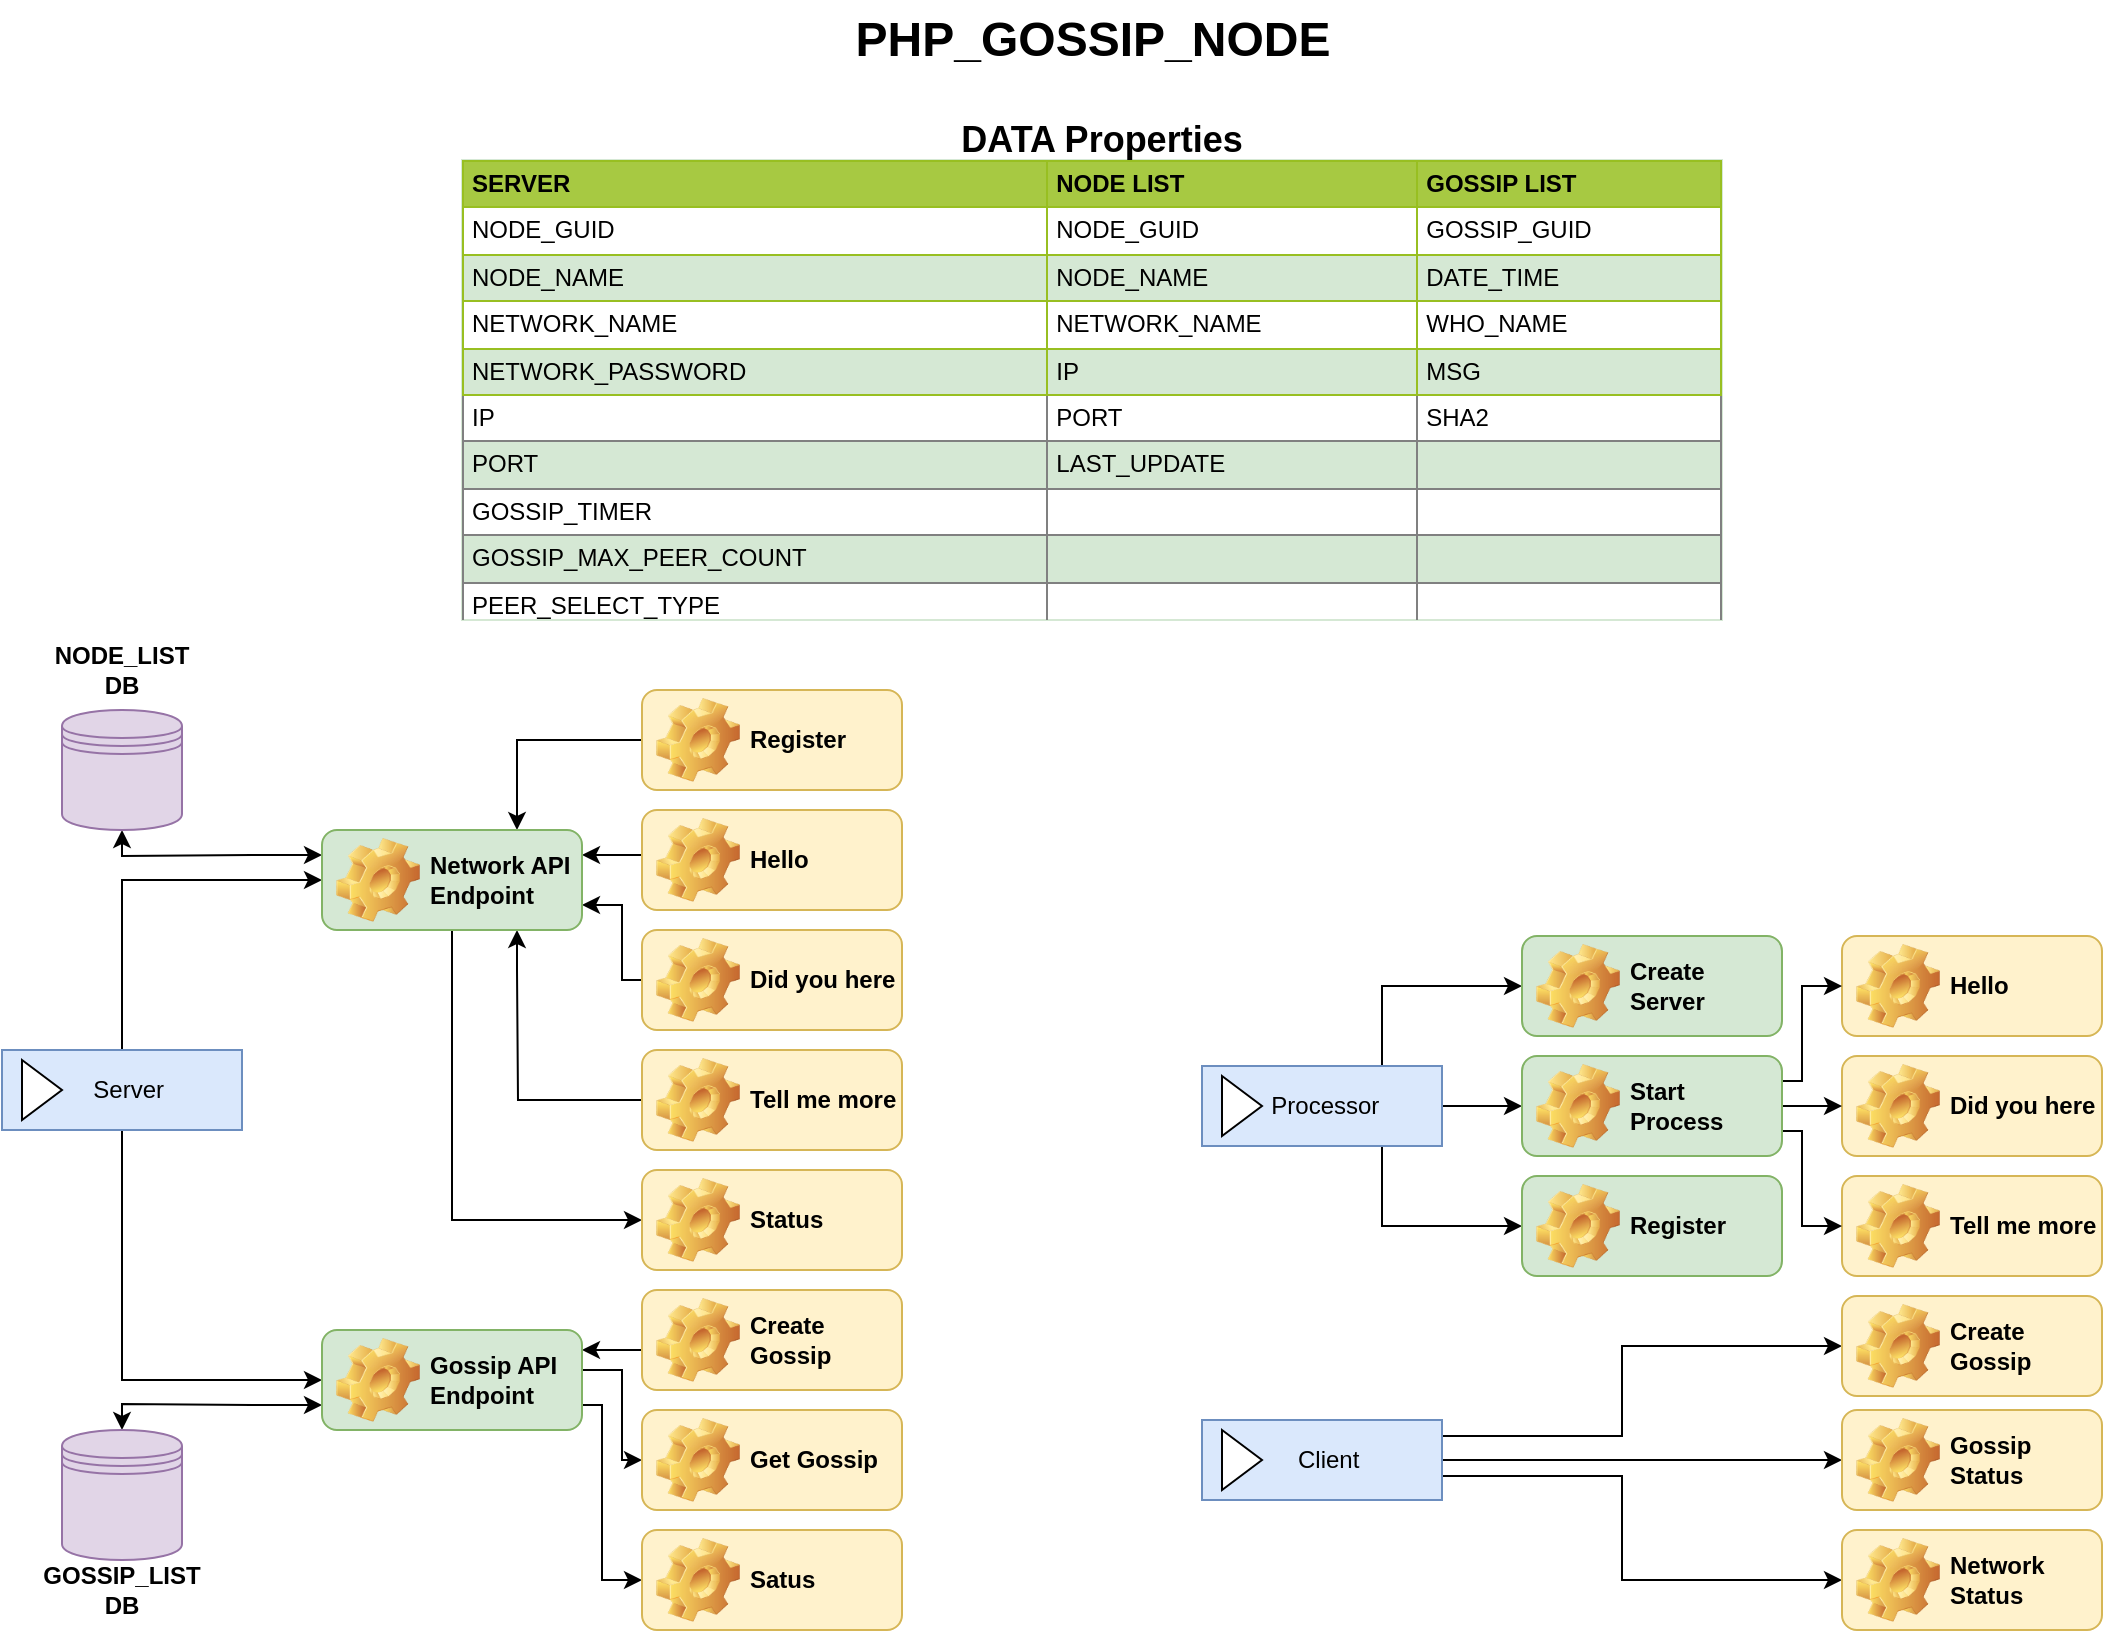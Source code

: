 <mxfile version="13.4.1" type="device"><diagram id="6a731a19-8d31-9384-78a2-239565b7b9f0" name="Components"><mxGraphModel dx="1483" dy="783" grid="1" gridSize="10" guides="1" tooltips="1" connect="1" arrows="1" fold="1" page="1" pageScale="1" pageWidth="1169" pageHeight="827" background="#ffffff" math="0" shadow="0"><root><mxCell id="0"/><mxCell id="1" parent="0"/><mxCell id="JoIbhUUOo_dGKzluci6w-68" style="edgeStyle=orthogonalEdgeStyle;rounded=0;orthogonalLoop=1;jettySize=auto;html=1;entryX=0;entryY=0.5;entryDx=0;entryDy=0;startArrow=classic;startFill=1;endArrow=none;endFill=0;exitX=0.75;exitY=0;exitDx=0;exitDy=0;" parent="1" source="nBnxH9FN7XLwwxTJIrSU-13" target="JoIbhUUOo_dGKzluci6w-67" edge="1"><mxGeometry relative="1" as="geometry"><Array as="points"><mxPoint x="298" y="380"/></Array><mxPoint x="340" y="425" as="sourcePoint"/></mxGeometry></mxCell><mxCell id="JoIbhUUOo_dGKzluci6w-85" style="edgeStyle=orthogonalEdgeStyle;rounded=0;orthogonalLoop=1;jettySize=auto;html=1;exitX=1;exitY=0.25;exitDx=0;exitDy=0;entryX=0;entryY=0.5;entryDx=0;entryDy=0;startArrow=classic;startFill=1;endArrow=none;endFill=0;" parent="1" source="nBnxH9FN7XLwwxTJIrSU-13" target="JoIbhUUOo_dGKzluci6w-79" edge="1"><mxGeometry relative="1" as="geometry"><Array as="points"><mxPoint x="360" y="438"/><mxPoint x="360" y="440"/></Array><mxPoint x="340" y="440" as="sourcePoint"/></mxGeometry></mxCell><mxCell id="JoIbhUUOo_dGKzluci6w-90" style="edgeStyle=orthogonalEdgeStyle;rounded=0;orthogonalLoop=1;jettySize=auto;html=1;exitX=1;exitY=0.75;exitDx=0;exitDy=0;entryX=0;entryY=0.5;entryDx=0;entryDy=0;startArrow=classic;startFill=1;endArrow=none;endFill=0;" parent="1" source="nBnxH9FN7XLwwxTJIrSU-13" target="JoIbhUUOo_dGKzluci6w-83" edge="1"><mxGeometry relative="1" as="geometry"><Array as="points"><mxPoint x="350" y="463"/><mxPoint x="350" y="500"/></Array><mxPoint x="340" y="455" as="sourcePoint"/></mxGeometry></mxCell><mxCell id="JoIbhUUOo_dGKzluci6w-92" style="edgeStyle=orthogonalEdgeStyle;rounded=0;orthogonalLoop=1;jettySize=auto;html=1;exitX=0.75;exitY=1;exitDx=0;exitDy=0;entryX=0;entryY=0.5;entryDx=0;entryDy=0;startArrow=classic;startFill=1;endArrow=none;endFill=0;" parent="1" source="nBnxH9FN7XLwwxTJIrSU-13" target="JoIbhUUOo_dGKzluci6w-91" edge="1"><mxGeometry relative="1" as="geometry"><Array as="points"><mxPoint x="298" y="495"/><mxPoint x="298" y="495"/><mxPoint x="298" y="560"/></Array><mxPoint x="340" y="470" as="sourcePoint"/></mxGeometry></mxCell><mxCell id="JoIbhUUOo_dGKzluci6w-65" style="edgeStyle=orthogonalEdgeStyle;rounded=0;orthogonalLoop=1;jettySize=auto;html=1;entryX=0;entryY=0.5;entryDx=0;entryDy=0;" parent="1" source="JoIbhUUOo_dGKzluci6w-63" target="nBnxH9FN7XLwwxTJIrSU-13" edge="1"><mxGeometry relative="1" as="geometry"><Array as="points"><mxPoint x="100" y="450"/></Array><mxPoint x="160" y="445" as="targetPoint"/></mxGeometry></mxCell><mxCell id="nBnxH9FN7XLwwxTJIrSU-15" style="edgeStyle=orthogonalEdgeStyle;rounded=0;orthogonalLoop=1;jettySize=auto;html=1;entryX=0;entryY=0.5;entryDx=0;entryDy=0;" parent="1" source="JoIbhUUOo_dGKzluci6w-63" target="nBnxH9FN7XLwwxTJIrSU-14" edge="1"><mxGeometry relative="1" as="geometry"><Array as="points"><mxPoint x="100" y="700"/></Array></mxGeometry></mxCell><mxCell id="JoIbhUUOo_dGKzluci6w-63" value="&amp;nbsp; Server" style="html=1;whiteSpace=wrap;container=1;recursiveResize=0;collapsible=0;fillColor=#dae8fc;strokeColor=#6c8ebf;" parent="1" vertex="1"><mxGeometry x="40" y="535" width="120" height="40" as="geometry"/></mxCell><mxCell id="JoIbhUUOo_dGKzluci6w-64" value="" style="triangle;html=1;whiteSpace=wrap;" parent="JoIbhUUOo_dGKzluci6w-63" vertex="1"><mxGeometry x="10" y="5" width="20" height="30" as="geometry"/></mxCell><mxCell id="JoIbhUUOo_dGKzluci6w-67" value="Register" style="label;whiteSpace=wrap;html=1;image=img/clipart/Gear_128x128.png;fillColor=#fff2cc;strokeColor=#d6b656;" parent="1" vertex="1"><mxGeometry x="360" y="355" width="130" height="50" as="geometry"/></mxCell><mxCell id="nBnxH9FN7XLwwxTJIrSU-5" style="edgeStyle=orthogonalEdgeStyle;rounded=0;orthogonalLoop=1;jettySize=auto;html=1;entryX=0;entryY=0.5;entryDx=0;entryDy=0;" parent="1" source="JoIbhUUOo_dGKzluci6w-71" target="nBnxH9FN7XLwwxTJIrSU-4" edge="1"><mxGeometry relative="1" as="geometry"><Array as="points"><mxPoint x="830" y="740"/><mxPoint x="830" y="740"/></Array></mxGeometry></mxCell><mxCell id="nBnxH9FN7XLwwxTJIrSU-23" style="edgeStyle=orthogonalEdgeStyle;rounded=0;orthogonalLoop=1;jettySize=auto;html=1;exitX=1;exitY=0.75;exitDx=0;exitDy=0;entryX=0;entryY=0.5;entryDx=0;entryDy=0;startArrow=none;startFill=0;endArrow=classic;endFill=1;" parent="1" source="JoIbhUUOo_dGKzluci6w-71" target="nBnxH9FN7XLwwxTJIrSU-20" edge="1"><mxGeometry relative="1" as="geometry"><Array as="points"><mxPoint x="850" y="748"/><mxPoint x="850" y="800"/></Array></mxGeometry></mxCell><mxCell id="nBnxH9FN7XLwwxTJIrSU-28" style="edgeStyle=orthogonalEdgeStyle;rounded=0;orthogonalLoop=1;jettySize=auto;html=1;exitX=1;exitY=0.25;exitDx=0;exitDy=0;entryX=0;entryY=0.5;entryDx=0;entryDy=0;startArrow=none;startFill=0;endArrow=classic;endFill=1;" parent="1" source="JoIbhUUOo_dGKzluci6w-71" target="nBnxH9FN7XLwwxTJIrSU-27" edge="1"><mxGeometry relative="1" as="geometry"><Array as="points"><mxPoint x="850" y="728"/><mxPoint x="850" y="683"/></Array></mxGeometry></mxCell><mxCell id="JoIbhUUOo_dGKzluci6w-71" value="&amp;nbsp; Client" style="html=1;whiteSpace=wrap;container=1;recursiveResize=0;collapsible=0;fillColor=#dae8fc;strokeColor=#6c8ebf;" parent="1" vertex="1"><mxGeometry x="640" y="720" width="120" height="40" as="geometry"/></mxCell><mxCell id="JoIbhUUOo_dGKzluci6w-72" value="" style="triangle;html=1;whiteSpace=wrap;" parent="JoIbhUUOo_dGKzluci6w-71" vertex="1"><mxGeometry x="10" y="5" width="20" height="30" as="geometry"/></mxCell><mxCell id="nBnxH9FN7XLwwxTJIrSU-3" style="edgeStyle=orthogonalEdgeStyle;rounded=0;orthogonalLoop=1;jettySize=auto;html=1;entryX=0;entryY=0.5;entryDx=0;entryDy=0;" parent="1" source="JoIbhUUOo_dGKzluci6w-73" target="nBnxH9FN7XLwwxTJIrSU-2" edge="1"><mxGeometry relative="1" as="geometry"><Array as="points"><mxPoint x="730" y="503"/></Array></mxGeometry></mxCell><mxCell id="nBnxH9FN7XLwwxTJIrSU-7" style="edgeStyle=orthogonalEdgeStyle;rounded=0;orthogonalLoop=1;jettySize=auto;html=1;entryX=0;entryY=0.5;entryDx=0;entryDy=0;" parent="1" source="JoIbhUUOo_dGKzluci6w-73" target="nBnxH9FN7XLwwxTJIrSU-6" edge="1"><mxGeometry relative="1" as="geometry"/></mxCell><mxCell id="nBnxH9FN7XLwwxTJIrSU-26" style="edgeStyle=orthogonalEdgeStyle;rounded=0;orthogonalLoop=1;jettySize=auto;html=1;exitX=0.75;exitY=1;exitDx=0;exitDy=0;entryX=0;entryY=0.5;entryDx=0;entryDy=0;startArrow=none;startFill=0;endArrow=classic;endFill=1;" parent="1" source="JoIbhUUOo_dGKzluci6w-73" target="JoIbhUUOo_dGKzluci6w-75" edge="1"><mxGeometry relative="1" as="geometry"/></mxCell><mxCell id="JoIbhUUOo_dGKzluci6w-73" value="&amp;nbsp;Processor" style="html=1;whiteSpace=wrap;container=1;recursiveResize=0;collapsible=0;fillColor=#dae8fc;strokeColor=#6c8ebf;" parent="1" vertex="1"><mxGeometry x="640" y="543" width="120" height="40" as="geometry"/></mxCell><mxCell id="JoIbhUUOo_dGKzluci6w-74" value="" style="triangle;html=1;whiteSpace=wrap;" parent="JoIbhUUOo_dGKzluci6w-73" vertex="1"><mxGeometry x="10" y="5" width="20" height="30" as="geometry"/></mxCell><mxCell id="JoIbhUUOo_dGKzluci6w-75" value="Register" style="label;whiteSpace=wrap;html=1;image=img/clipart/Gear_128x128.png;fillColor=#d5e8d4;strokeColor=#82b366;" parent="1" vertex="1"><mxGeometry x="800" y="598" width="130" height="50" as="geometry"/></mxCell><mxCell id="JoIbhUUOo_dGKzluci6w-79" value="Hello" style="label;whiteSpace=wrap;html=1;image=img/clipart/Gear_128x128.png;fillColor=#fff2cc;strokeColor=#d6b656;" parent="1" vertex="1"><mxGeometry x="360" y="415" width="130" height="50" as="geometry"/></mxCell><mxCell id="JoIbhUUOo_dGKzluci6w-81" value="Hello" style="label;whiteSpace=wrap;html=1;image=img/clipart/Gear_128x128.png;fillColor=#fff2cc;strokeColor=#d6b656;" parent="1" vertex="1"><mxGeometry x="960" y="478" width="130" height="50" as="geometry"/></mxCell><mxCell id="JoIbhUUOo_dGKzluci6w-83" value="Did you here" style="label;whiteSpace=wrap;html=1;image=img/clipart/Gear_128x128.png;fillColor=#fff2cc;strokeColor=#d6b656;" parent="1" vertex="1"><mxGeometry x="360" y="475" width="130" height="50" as="geometry"/></mxCell><mxCell id="JoIbhUUOo_dGKzluci6w-86" value="Did you here" style="label;whiteSpace=wrap;html=1;image=img/clipart/Gear_128x128.png;fillColor=#fff2cc;strokeColor=#d6b656;" parent="1" vertex="1"><mxGeometry x="960" y="538" width="130" height="50" as="geometry"/></mxCell><mxCell id="JoIbhUUOo_dGKzluci6w-91" value="Tell me more" style="label;whiteSpace=wrap;html=1;image=img/clipart/Gear_128x128.png;fillColor=#fff2cc;strokeColor=#d6b656;" parent="1" vertex="1"><mxGeometry x="360" y="535" width="130" height="50" as="geometry"/></mxCell><mxCell id="JoIbhUUOo_dGKzluci6w-93" value="Tell me more" style="label;whiteSpace=wrap;html=1;image=img/clipart/Gear_128x128.png;fillColor=#fff2cc;strokeColor=#d6b656;" parent="1" vertex="1"><mxGeometry x="960" y="598" width="130" height="50" as="geometry"/></mxCell><mxCell id="nBnxH9FN7XLwwxTJIrSU-2" value="Create Server" style="label;whiteSpace=wrap;html=1;image=img/clipart/Gear_128x128.png;fillColor=#d5e8d4;strokeColor=#82b366;" parent="1" vertex="1"><mxGeometry x="800" y="478" width="130" height="50" as="geometry"/></mxCell><mxCell id="nBnxH9FN7XLwwxTJIrSU-4" value="Gossip&lt;br&gt;Status" style="label;whiteSpace=wrap;html=1;image=img/clipart/Gear_128x128.png;fillColor=#fff2cc;strokeColor=#d6b656;" parent="1" vertex="1"><mxGeometry x="960" y="715" width="130" height="50" as="geometry"/></mxCell><mxCell id="nBnxH9FN7XLwwxTJIrSU-8" style="edgeStyle=orthogonalEdgeStyle;rounded=0;orthogonalLoop=1;jettySize=auto;html=1;entryX=0;entryY=0.5;entryDx=0;entryDy=0;exitX=1;exitY=0.25;exitDx=0;exitDy=0;" parent="1" source="nBnxH9FN7XLwwxTJIrSU-6" target="JoIbhUUOo_dGKzluci6w-81" edge="1"><mxGeometry relative="1" as="geometry"><Array as="points"><mxPoint x="940" y="551"/><mxPoint x="940" y="503"/></Array></mxGeometry></mxCell><mxCell id="nBnxH9FN7XLwwxTJIrSU-10" style="edgeStyle=orthogonalEdgeStyle;rounded=0;orthogonalLoop=1;jettySize=auto;html=1;entryX=0;entryY=0.5;entryDx=0;entryDy=0;" parent="1" source="nBnxH9FN7XLwwxTJIrSU-6" target="JoIbhUUOo_dGKzluci6w-86" edge="1"><mxGeometry relative="1" as="geometry"/></mxCell><mxCell id="nBnxH9FN7XLwwxTJIrSU-11" style="edgeStyle=orthogonalEdgeStyle;rounded=0;orthogonalLoop=1;jettySize=auto;html=1;exitX=1;exitY=0.75;exitDx=0;exitDy=0;entryX=0;entryY=0.5;entryDx=0;entryDy=0;" parent="1" source="nBnxH9FN7XLwwxTJIrSU-6" target="JoIbhUUOo_dGKzluci6w-93" edge="1"><mxGeometry relative="1" as="geometry"><Array as="points"><mxPoint x="940" y="575"/><mxPoint x="940" y="623"/></Array></mxGeometry></mxCell><mxCell id="nBnxH9FN7XLwwxTJIrSU-6" value="Start&lt;br&gt;Process" style="label;whiteSpace=wrap;html=1;image=img/clipart/Gear_128x128.png;fillColor=#d5e8d4;strokeColor=#82b366;" parent="1" vertex="1"><mxGeometry x="800" y="538" width="130" height="50" as="geometry"/></mxCell><mxCell id="nBnxH9FN7XLwwxTJIrSU-22" style="edgeStyle=orthogonalEdgeStyle;rounded=0;orthogonalLoop=1;jettySize=auto;html=1;exitX=0.5;exitY=1;exitDx=0;exitDy=0;entryX=0;entryY=0.5;entryDx=0;entryDy=0;startArrow=none;startFill=0;endArrow=classic;endFill=1;" parent="1" source="nBnxH9FN7XLwwxTJIrSU-13" target="nBnxH9FN7XLwwxTJIrSU-21" edge="1"><mxGeometry relative="1" as="geometry"/></mxCell><mxCell id="nBnxH9FN7XLwwxTJIrSU-37" style="edgeStyle=orthogonalEdgeStyle;rounded=0;orthogonalLoop=1;jettySize=auto;html=1;exitX=0;exitY=0.25;exitDx=0;exitDy=0;entryX=0.5;entryY=1;entryDx=0;entryDy=0;startArrow=classic;startFill=1;endArrow=classic;endFill=1;" parent="1" source="nBnxH9FN7XLwwxTJIrSU-13" target="nBnxH9FN7XLwwxTJIrSU-30" edge="1"><mxGeometry relative="1" as="geometry"><Array as="points"><mxPoint x="165" y="438"/><mxPoint x="100" y="438"/></Array></mxGeometry></mxCell><mxCell id="nBnxH9FN7XLwwxTJIrSU-13" value="Network API&amp;nbsp;&lt;br&gt;Endpoint" style="label;whiteSpace=wrap;html=1;image=img/clipart/Gear_128x128.png;fillColor=#d5e8d4;strokeColor=#82b366;" parent="1" vertex="1"><mxGeometry x="200" y="425" width="130" height="50" as="geometry"/></mxCell><mxCell id="nBnxH9FN7XLwwxTJIrSU-17" style="edgeStyle=orthogonalEdgeStyle;rounded=0;orthogonalLoop=1;jettySize=auto;html=1;entryX=0;entryY=0.5;entryDx=0;entryDy=0;startArrow=classic;startFill=1;endArrow=none;endFill=0;" parent="1" source="nBnxH9FN7XLwwxTJIrSU-14" target="nBnxH9FN7XLwwxTJIrSU-16" edge="1"><mxGeometry relative="1" as="geometry"><Array as="points"><mxPoint x="360" y="685"/></Array></mxGeometry></mxCell><mxCell id="nBnxH9FN7XLwwxTJIrSU-19" style="edgeStyle=orthogonalEdgeStyle;rounded=0;orthogonalLoop=1;jettySize=auto;html=1;entryX=0;entryY=0.5;entryDx=0;entryDy=0;startArrow=none;startFill=0;endArrow=classic;endFill=1;" parent="1" source="nBnxH9FN7XLwwxTJIrSU-14" target="nBnxH9FN7XLwwxTJIrSU-18" edge="1"><mxGeometry relative="1" as="geometry"><Array as="points"><mxPoint x="350" y="695"/><mxPoint x="350" y="740"/></Array></mxGeometry></mxCell><mxCell id="nBnxH9FN7XLwwxTJIrSU-25" style="edgeStyle=orthogonalEdgeStyle;rounded=0;orthogonalLoop=1;jettySize=auto;html=1;exitX=1;exitY=0.75;exitDx=0;exitDy=0;entryX=0;entryY=0.5;entryDx=0;entryDy=0;startArrow=none;startFill=0;endArrow=classic;endFill=1;" parent="1" source="nBnxH9FN7XLwwxTJIrSU-14" target="nBnxH9FN7XLwwxTJIrSU-24" edge="1"><mxGeometry relative="1" as="geometry"><Array as="points"><mxPoint x="340" y="713"/><mxPoint x="340" y="800"/></Array></mxGeometry></mxCell><mxCell id="nBnxH9FN7XLwwxTJIrSU-38" style="edgeStyle=orthogonalEdgeStyle;rounded=0;orthogonalLoop=1;jettySize=auto;html=1;exitX=0;exitY=0.75;exitDx=0;exitDy=0;entryX=0.5;entryY=0;entryDx=0;entryDy=0;startArrow=classic;startFill=1;endArrow=classic;endFill=1;" parent="1" source="nBnxH9FN7XLwwxTJIrSU-14" target="nBnxH9FN7XLwwxTJIrSU-29" edge="1"><mxGeometry relative="1" as="geometry"><Array as="points"><mxPoint x="165" y="712"/><mxPoint x="100" y="712"/></Array></mxGeometry></mxCell><mxCell id="nBnxH9FN7XLwwxTJIrSU-14" value="Gossip API&amp;nbsp;&lt;br&gt;Endpoint" style="label;whiteSpace=wrap;html=1;image=img/clipart/Gear_128x128.png;fillColor=#d5e8d4;strokeColor=#82b366;" parent="1" vertex="1"><mxGeometry x="200" y="675" width="130" height="50" as="geometry"/></mxCell><mxCell id="nBnxH9FN7XLwwxTJIrSU-16" value="Create Gossip" style="label;whiteSpace=wrap;html=1;image=img/clipart/Gear_128x128.png;fillColor=#fff2cc;strokeColor=#d6b656;" parent="1" vertex="1"><mxGeometry x="360" y="655" width="130" height="50" as="geometry"/></mxCell><mxCell id="nBnxH9FN7XLwwxTJIrSU-18" value="Get Gossip" style="label;whiteSpace=wrap;html=1;image=img/clipart/Gear_128x128.png;fillColor=#fff2cc;strokeColor=#d6b656;" parent="1" vertex="1"><mxGeometry x="360" y="715" width="130" height="50" as="geometry"/></mxCell><mxCell id="nBnxH9FN7XLwwxTJIrSU-20" value="Network&lt;br&gt;Status" style="label;whiteSpace=wrap;html=1;image=img/clipart/Gear_128x128.png;fillColor=#fff2cc;strokeColor=#d6b656;" parent="1" vertex="1"><mxGeometry x="960" y="775" width="130" height="50" as="geometry"/></mxCell><mxCell id="nBnxH9FN7XLwwxTJIrSU-21" value="Status" style="label;whiteSpace=wrap;html=1;image=img/clipart/Gear_128x128.png;fillColor=#fff2cc;strokeColor=#d6b656;" parent="1" vertex="1"><mxGeometry x="360" y="595" width="130" height="50" as="geometry"/></mxCell><mxCell id="nBnxH9FN7XLwwxTJIrSU-24" value="Satus" style="label;whiteSpace=wrap;html=1;image=img/clipart/Gear_128x128.png;fillColor=#fff2cc;strokeColor=#d6b656;" parent="1" vertex="1"><mxGeometry x="360" y="775" width="130" height="50" as="geometry"/></mxCell><mxCell id="nBnxH9FN7XLwwxTJIrSU-27" value="Create Gossip" style="label;whiteSpace=wrap;html=1;image=img/clipart/Gear_128x128.png;fillColor=#fff2cc;strokeColor=#d6b656;" parent="1" vertex="1"><mxGeometry x="960" y="658" width="130" height="50" as="geometry"/></mxCell><mxCell id="nBnxH9FN7XLwwxTJIrSU-29" value="" style="shape=datastore;whiteSpace=wrap;html=1;fillColor=#e1d5e7;strokeColor=#9673a6;" parent="1" vertex="1"><mxGeometry x="70" y="725" width="60" height="65" as="geometry"/></mxCell><mxCell id="nBnxH9FN7XLwwxTJIrSU-30" value="" style="shape=datastore;whiteSpace=wrap;html=1;fillColor=#e1d5e7;strokeColor=#9673a6;" parent="1" vertex="1"><mxGeometry x="70" y="365" width="60" height="60" as="geometry"/></mxCell><mxCell id="nBnxH9FN7XLwwxTJIrSU-33" value="PHP_GOSSIP_NODE" style="text;strokeColor=none;fillColor=none;html=1;fontSize=24;fontStyle=1;verticalAlign=middle;align=center;" parent="1" vertex="1"><mxGeometry x="440" y="10" width="290" height="40" as="geometry"/></mxCell><mxCell id="nBnxH9FN7XLwwxTJIrSU-34" value="NODE_LIST DB" style="text;html=1;strokeColor=none;fillColor=none;align=center;verticalAlign=middle;whiteSpace=wrap;rounded=0;fontStyle=1" parent="1" vertex="1"><mxGeometry x="70" y="335" width="60" height="20" as="geometry"/></mxCell><mxCell id="nBnxH9FN7XLwwxTJIrSU-35" value="GOSSIP_LIST DB" style="text;html=1;strokeColor=none;fillColor=none;align=center;verticalAlign=middle;whiteSpace=wrap;rounded=0;fontStyle=1" parent="1" vertex="1"><mxGeometry x="70" y="795" width="60" height="20" as="geometry"/></mxCell><mxCell id="nBnxH9FN7XLwwxTJIrSU-39" value="&lt;table border=&quot;1&quot; width=&quot;100%&quot; cellpadding=&quot;4&quot; style=&quot;width: 100% ; height: 100% ; border-collapse: collapse&quot;&gt;&lt;tbody&gt;&lt;tr style=&quot;background-color: #a7c942 ; color: #ffffff ; border: 1px solid #98bf21&quot;&gt;&lt;th align=&quot;left&quot;&gt;&lt;font color=&quot;#000000&quot;&gt;SERVER&lt;/font&gt;&lt;/th&gt;&lt;th align=&quot;left&quot;&gt;&lt;font color=&quot;#000000&quot;&gt;NODE LIST&lt;/font&gt;&lt;/th&gt;&lt;th align=&quot;left&quot;&gt;&lt;font color=&quot;#000000&quot;&gt;GOSSIP LIST&lt;/font&gt;&lt;/th&gt;&lt;/tr&gt;&lt;tr style=&quot;border: 1px solid #98bf21&quot;&gt;&lt;td&gt;NODE_GUID&lt;/td&gt;&lt;td&gt;NODE_GUID&lt;br&gt;&lt;/td&gt;&lt;td&gt;GOSSIP_GUID&lt;/td&gt;&lt;/tr&gt;&lt;tr style=&quot;background-color: #eaf2d3 ; border: 1px solid #98bf21&quot;&gt;&lt;td style=&quot;background-color: rgb(213 , 232 , 212)&quot;&gt;NODE_NAME&lt;/td&gt;&lt;td style=&quot;background-color: rgb(213 , 232 , 212)&quot;&gt;NODE_NAME&lt;/td&gt;&lt;td style=&quot;background-color: rgb(213 , 232 , 212)&quot;&gt;DATE_TIME&lt;/td&gt;&lt;/tr&gt;&lt;tr style=&quot;border: 1px solid #98bf21&quot;&gt;&lt;td&gt;NETWORK_NAME&lt;/td&gt;&lt;td&gt;NETWORK_NAME&lt;/td&gt;&lt;td&gt;WHO_NAME&lt;/td&gt;&lt;/tr&gt;&lt;tr style=&quot;background-color: #eaf2d3 ; border: 1px solid #98bf21&quot;&gt;&lt;td style=&quot;background-color: rgb(213 , 232 , 212)&quot;&gt;NETWORK_PASSWORD&lt;/td&gt;&lt;td style=&quot;background-color: rgb(213 , 232 , 212)&quot;&gt;IP&lt;/td&gt;&lt;td style=&quot;background-color: rgb(213 , 232 , 212)&quot;&gt;MSG&lt;/td&gt;&lt;/tr&gt;&lt;tr&gt;&lt;td&gt;IP&lt;/td&gt;&lt;td&gt;PORT&lt;/td&gt;&lt;td&gt;SHA2&lt;/td&gt;&lt;/tr&gt;&lt;tr&gt;&lt;td style=&quot;background-color: rgb(213 , 232 , 212)&quot;&gt;PORT&lt;/td&gt;&lt;td style=&quot;background-color: rgb(213 , 232 , 212)&quot;&gt;LAST_UPDATE&lt;/td&gt;&lt;td style=&quot;background-color: rgb(213 , 232 , 212)&quot;&gt;&lt;br&gt;&lt;/td&gt;&lt;/tr&gt;&lt;tr&gt;&lt;td&gt;GOSSIP_TIMER&lt;br&gt;&lt;/td&gt;&lt;td&gt;&lt;br&gt;&lt;/td&gt;&lt;td&gt;&lt;br&gt;&lt;/td&gt;&lt;/tr&gt;&lt;tr&gt;&lt;td style=&quot;background-color: rgb(213 , 232 , 212)&quot;&gt;GOSSIP_MAX_PEER_COUNT&lt;br&gt;&lt;/td&gt;&lt;td style=&quot;background-color: rgb(213 , 232 , 212)&quot;&gt;&lt;br&gt;&lt;/td&gt;&lt;td style=&quot;background-color: rgb(213 , 232 , 212)&quot;&gt;&lt;br&gt;&lt;/td&gt;&lt;/tr&gt;&lt;tr&gt;&lt;td&gt;PEER_SELECT_TYPE&lt;br&gt;&lt;/td&gt;&lt;td&gt;&lt;br&gt;&lt;/td&gt;&lt;td&gt;&lt;br&gt;&lt;/td&gt;&lt;/tr&gt;&lt;/tbody&gt;&lt;/table&gt;" style="text;html=1;fillColor=#ffffff;overflow=fill;rounded=0;arcSize=15;strokeColor=#D5E8D4;" parent="1" vertex="1"><mxGeometry x="270" y="90" width="630" height="230" as="geometry"/></mxCell><mxCell id="nBnxH9FN7XLwwxTJIrSU-73" value="DATA Properties" style="text;html=1;strokeColor=none;fillColor=none;align=center;verticalAlign=middle;whiteSpace=wrap;rounded=0;fontStyle=1;fontSize=18;" parent="1" vertex="1"><mxGeometry x="280" y="70" width="620" height="20" as="geometry"/></mxCell></root></mxGraphModel></diagram></mxfile>